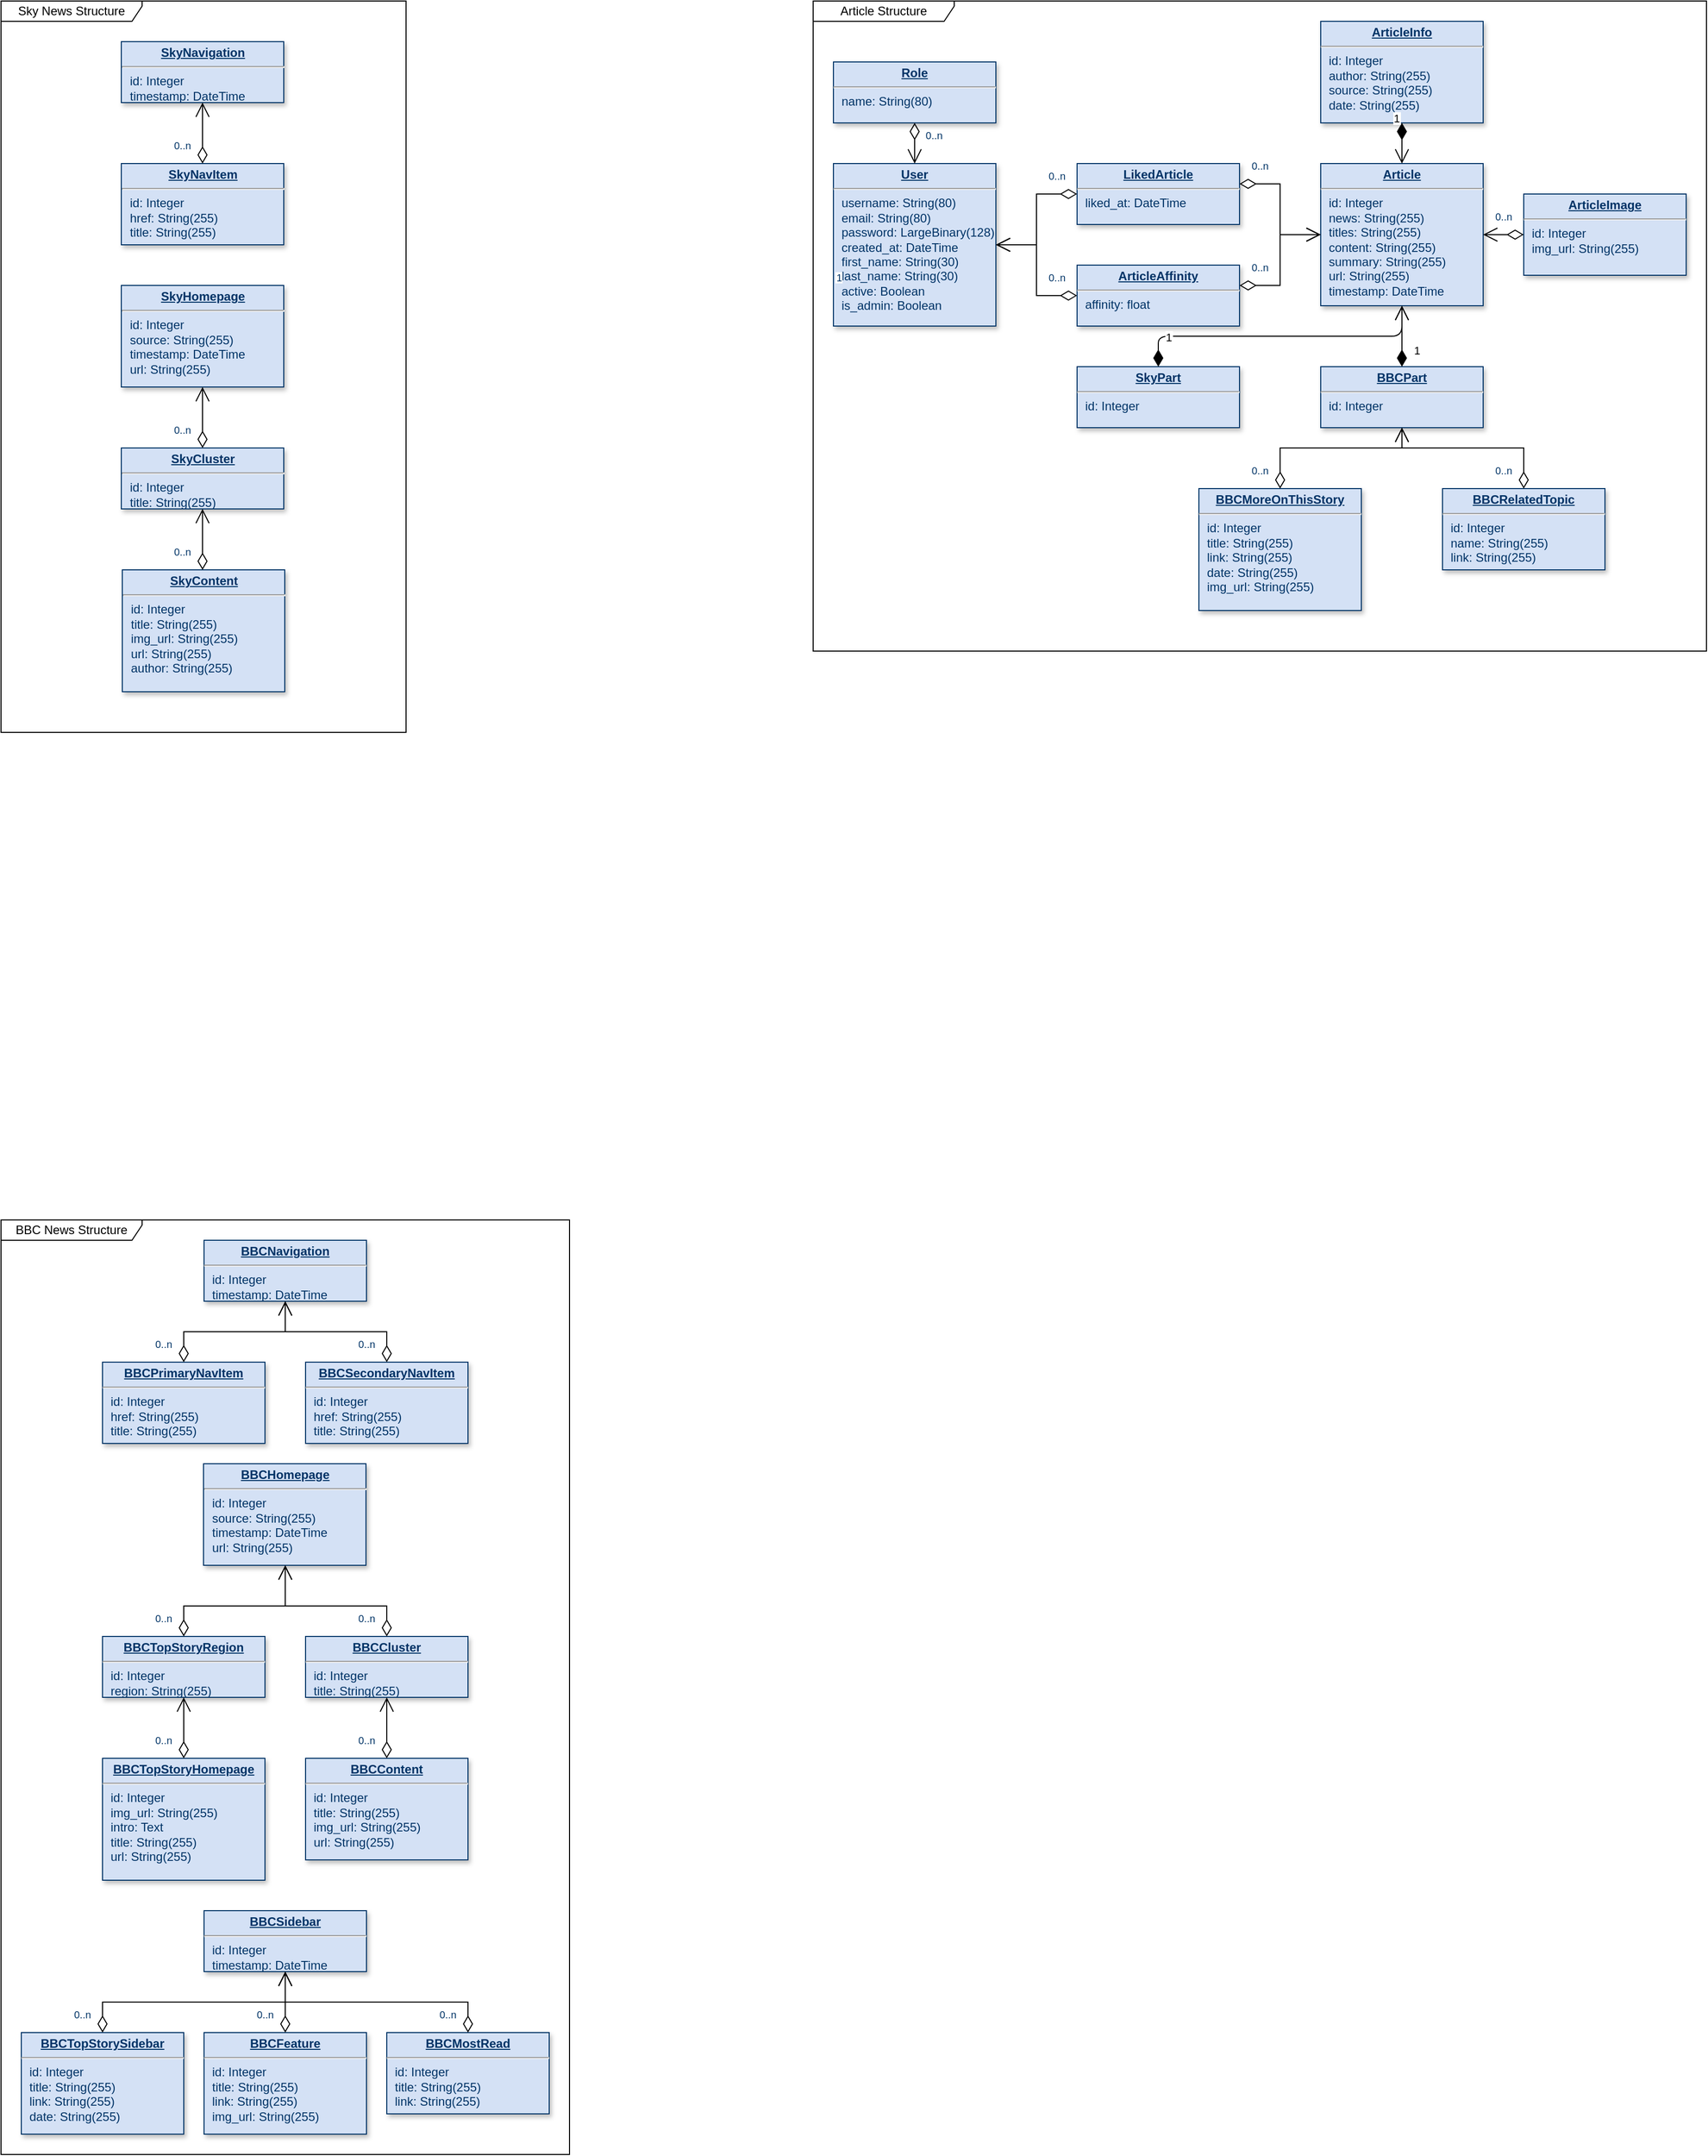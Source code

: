<mxfile version="24.1.0" type="device">
  <diagram name="Page-1" id="efa7a0a1-bf9b-a30e-e6df-94a7791c09e9">
    <mxGraphModel dx="2584" dy="-942" grid="1" gridSize="10" guides="1" tooltips="1" connect="1" arrows="1" fold="1" page="1" pageScale="1" pageWidth="826" pageHeight="1169" background="none" math="0" shadow="0">
      <root>
        <mxCell id="0" />
        <mxCell id="1" parent="0" />
        <mxCell id="22" value="&lt;p style=&quot;margin: 0px; margin-top: 4px; text-align: center; text-decoration: underline;&quot;&gt;&lt;strong&gt;User&lt;/strong&gt;&lt;/p&gt;&lt;hr&gt;&lt;p style=&quot;margin: 0px; margin-left: 8px;&quot;&gt;username: String(80)&lt;/p&gt;&lt;p style=&quot;margin: 0px; margin-left: 8px;&quot;&gt;email: String(80)&lt;/p&gt;&lt;p style=&quot;margin: 0px; margin-left: 8px;&quot;&gt;password: LargeBinary(128)&lt;/p&gt;&lt;p style=&quot;margin: 0px; margin-left: 8px;&quot;&gt;created_at: DateTime&lt;/p&gt;&lt;p style=&quot;margin: 0px; margin-left: 8px;&quot;&gt;first_name: String(30)&lt;/p&gt;&lt;p style=&quot;margin: 0px; margin-left: 8px;&quot;&gt;last_name: String(30)&lt;/p&gt;&lt;p style=&quot;margin: 0px; margin-left: 8px;&quot;&gt;active: Boolean&lt;/p&gt;&lt;p style=&quot;margin: 0px; margin-left: 8px;&quot;&gt;is_admin: Boolean&lt;/p&gt;&lt;p style=&quot;margin: 0px; margin-left: 8px;&quot;&gt;&lt;br&gt;&lt;/p&gt;" style="verticalAlign=top;align=left;overflow=fill;fontSize=12;fontFamily=Helvetica;html=1;strokeColor=#003366;shadow=1;fillColor=#D4E1F5;fontColor=#003366" parent="1" vertex="1">
          <mxGeometry x="-780" y="2560" width="160" height="160" as="geometry" />
        </mxCell>
        <mxCell id="23" value="&lt;p style=&quot;margin: 0px; margin-top: 4px; text-align: center; text-decoration: underline;&quot;&gt;&lt;strong&gt;Role&lt;/strong&gt;&lt;/p&gt;&lt;hr&gt;&lt;p style=&quot;margin: 0px; margin-left: 8px;&quot;&gt;name: String(80)&lt;/p&gt;" style="verticalAlign=top;align=left;overflow=fill;fontSize=12;fontFamily=Helvetica;html=1;strokeColor=#003366;shadow=1;fillColor=#D4E1F5;fontColor=#003366" parent="1" vertex="1">
          <mxGeometry x="-780" y="2460" width="160" height="60" as="geometry" />
        </mxCell>
        <mxCell id="28" value="&lt;p style=&quot;margin: 0px; margin-top: 4px; text-align: center; text-decoration: underline;&quot;&gt;&lt;strong&gt;Article&lt;/strong&gt;&lt;/p&gt;&lt;hr&gt;&lt;p style=&quot;margin: 0px; margin-left: 8px;&quot;&gt;id: Integer&lt;/p&gt;&lt;p style=&quot;margin: 0px; margin-left: 8px;&quot;&gt;news: String(255)&lt;/p&gt;&lt;p style=&quot;margin: 0px; margin-left: 8px;&quot;&gt;titles: String(255)&lt;br&gt;&lt;/p&gt;&lt;p style=&quot;margin: 0px; margin-left: 8px;&quot;&gt;content: String(255)&lt;br&gt;&lt;/p&gt;&lt;p style=&quot;margin: 0px; margin-left: 8px;&quot;&gt;summary: String(255)&lt;br&gt;&lt;/p&gt;&lt;p style=&quot;margin: 0px; margin-left: 8px;&quot;&gt;url: String(255)&lt;br&gt;&lt;/p&gt;&lt;p style=&quot;margin: 0px; margin-left: 8px;&quot;&gt;timestamp: DateTime&lt;/p&gt;" style="verticalAlign=top;align=left;overflow=fill;fontSize=12;fontFamily=Helvetica;html=1;strokeColor=#003366;shadow=1;fillColor=#D4E1F5;fontColor=#003366" parent="1" vertex="1">
          <mxGeometry x="-300" y="2560" width="160" height="140" as="geometry" />
        </mxCell>
        <mxCell id="31" value="&lt;p style=&quot;margin: 0px; margin-top: 4px; text-align: center; text-decoration: underline;&quot;&gt;&lt;strong&gt;BBCPart&lt;/strong&gt;&lt;/p&gt;&lt;hr&gt;&lt;p style=&quot;margin: 0px; margin-left: 8px;&quot;&gt;id: Integer&lt;/p&gt;" style="verticalAlign=top;align=left;overflow=fill;fontSize=12;fontFamily=Helvetica;html=1;strokeColor=#003366;shadow=1;fillColor=#D4E1F5;fontColor=#003366" parent="1" vertex="1">
          <mxGeometry x="-300" y="2760" width="160" height="60" as="geometry" />
        </mxCell>
        <mxCell id="32" value="&lt;p style=&quot;margin: 0px; margin-top: 4px; text-align: center; text-decoration: underline;&quot;&gt;&lt;strong&gt;ArticleAffinity&lt;/strong&gt;&lt;/p&gt;&lt;hr&gt;&lt;p style=&quot;margin: 0px; margin-left: 8px;&quot;&gt;affinity: float&lt;/p&gt;" style="verticalAlign=top;align=left;overflow=fill;fontSize=12;fontFamily=Helvetica;html=1;strokeColor=#003366;shadow=1;fillColor=#D4E1F5;fontColor=#003366" parent="1" vertex="1">
          <mxGeometry x="-540" y="2660" width="160" height="60" as="geometry" />
        </mxCell>
        <mxCell id="33" value="&lt;p style=&quot;margin: 0px; margin-top: 4px; text-align: center; text-decoration: underline;&quot;&gt;&lt;strong&gt;LikedArticle&lt;/strong&gt;&lt;/p&gt;&lt;hr&gt;&lt;p style=&quot;margin: 0px; margin-left: 8px;&quot;&gt;liked_at: DateTime&lt;/p&gt;" style="verticalAlign=top;align=left;overflow=fill;fontSize=12;fontFamily=Helvetica;html=1;strokeColor=#003366;shadow=1;fillColor=#D4E1F5;fontColor=#003366" parent="1" vertex="1">
          <mxGeometry x="-540" y="2560" width="160" height="60" as="geometry" />
        </mxCell>
        <mxCell id="34" value="&lt;p style=&quot;margin: 0px ; margin-top: 4px ; text-align: center ; text-decoration: underline&quot;&gt;&lt;strong&gt;ArticleInfo&lt;/strong&gt;&lt;/p&gt;&lt;hr&gt;&lt;p style=&quot;margin: 0px ; margin-left: 8px&quot;&gt;id: Integer&lt;/p&gt;&lt;p style=&quot;margin: 0px ; margin-left: 8px&quot;&gt;author: String(255)&lt;/p&gt;&lt;p style=&quot;margin: 0px ; margin-left: 8px&quot;&gt;source: String(255)&lt;br&gt;&lt;/p&gt;&lt;p style=&quot;margin: 0px ; margin-left: 8px&quot;&gt;date: String(255)&lt;br&gt;&lt;/p&gt;&lt;p style=&quot;margin: 0px ; margin-left: 8px&quot;&gt;&lt;br&gt;&lt;/p&gt;" style="verticalAlign=top;align=left;overflow=fill;fontSize=12;fontFamily=Helvetica;html=1;strokeColor=#003366;shadow=1;fillColor=#D4E1F5;fontColor=#003366" parent="1" vertex="1">
          <mxGeometry x="-300" y="2420" width="160" height="100" as="geometry" />
        </mxCell>
        <mxCell id="45" value="" style="endArrow=open;endSize=12;startArrow=diamondThin;startSize=14;startFill=0;edgeStyle=orthogonalEdgeStyle;rounded=0" parent="1" source="23" target="22" edge="1">
          <mxGeometry x="519.36" y="180" as="geometry">
            <mxPoint x="-860.64" y="2490" as="sourcePoint" />
            <mxPoint x="-700.64" y="2490" as="targetPoint" />
          </mxGeometry>
        </mxCell>
        <mxCell id="46" value="0..n" style="resizable=0;align=left;verticalAlign=top;labelBackgroundColor=#ffffff;fontSize=10;strokeColor=#003366;shadow=1;fillColor=#D4E1F5;fontColor=#003366" parent="45" connectable="0" vertex="1">
          <mxGeometry x="-1" relative="1" as="geometry">
            <mxPoint x="8.92" as="offset" />
          </mxGeometry>
        </mxCell>
        <mxCell id="iOJ_8KC82Xxwbv8JzALB-114" value="&lt;p style=&quot;margin: 0px; margin-top: 4px; text-align: center; text-decoration: underline;&quot;&gt;&lt;strong&gt;BBCMoreOnThisStory&lt;/strong&gt;&lt;/p&gt;&lt;hr&gt;&lt;p style=&quot;margin: 0px; margin-left: 8px;&quot;&gt;id: Integer&lt;/p&gt;&lt;p style=&quot;margin: 0px; margin-left: 8px;&quot;&gt;title: String(255)&lt;/p&gt;&lt;p style=&quot;margin: 0px; margin-left: 8px;&quot;&gt;link: String(255)&lt;br&gt;&lt;/p&gt;&lt;p style=&quot;margin: 0px; margin-left: 8px;&quot;&gt;date: String(255)&lt;br&gt;&lt;/p&gt;&lt;p style=&quot;margin: 0px; margin-left: 8px;&quot;&gt;img_url: String(255)&lt;br&gt;&lt;/p&gt;" style="verticalAlign=top;align=left;overflow=fill;fontSize=12;fontFamily=Helvetica;html=1;strokeColor=#003366;shadow=1;fillColor=#D4E1F5;fontColor=#003366" vertex="1" parent="1">
          <mxGeometry x="-420" y="2880" width="160" height="120" as="geometry" />
        </mxCell>
        <mxCell id="iOJ_8KC82Xxwbv8JzALB-115" value="&lt;p style=&quot;margin: 0px; margin-top: 4px; text-align: center; text-decoration: underline;&quot;&gt;&lt;strong&gt;BBCRelatedTopic&lt;/strong&gt;&lt;/p&gt;&lt;hr&gt;&lt;p style=&quot;margin: 0px; margin-left: 8px;&quot;&gt;id: Integer&lt;/p&gt;&lt;p style=&quot;margin: 0px; margin-left: 8px;&quot;&gt;name: String(255)&lt;/p&gt;&lt;p style=&quot;margin: 0px; margin-left: 8px;&quot;&gt;link: String(255)&lt;/p&gt;" style="verticalAlign=top;align=left;overflow=fill;fontSize=12;fontFamily=Helvetica;html=1;strokeColor=#003366;shadow=1;fillColor=#D4E1F5;fontColor=#003366" vertex="1" parent="1">
          <mxGeometry x="-180" y="2880" width="160" height="80" as="geometry" />
        </mxCell>
        <mxCell id="iOJ_8KC82Xxwbv8JzALB-116" value="&lt;p style=&quot;margin: 0px; margin-top: 4px; text-align: center; text-decoration: underline;&quot;&gt;&lt;strong&gt;SkyPart&lt;/strong&gt;&lt;/p&gt;&lt;hr&gt;&lt;p style=&quot;margin: 0px; margin-left: 8px;&quot;&gt;id: Integer&lt;/p&gt;" style="verticalAlign=top;align=left;overflow=fill;fontSize=12;fontFamily=Helvetica;html=1;strokeColor=#003366;shadow=1;fillColor=#D4E1F5;fontColor=#003366" vertex="1" parent="1">
          <mxGeometry x="-540" y="2760" width="160" height="60" as="geometry" />
        </mxCell>
        <mxCell id="iOJ_8KC82Xxwbv8JzALB-117" value="&lt;p style=&quot;margin: 0px; margin-top: 4px; text-align: center; text-decoration: underline;&quot;&gt;&lt;strong&gt;BBCSidebar&lt;/strong&gt;&lt;/p&gt;&lt;hr&gt;&lt;p style=&quot;margin: 0px; margin-left: 8px;&quot;&gt;id: Integer&lt;/p&gt;&lt;p style=&quot;margin: 0px; margin-left: 8px;&quot;&gt;timestamp: DateTime&lt;/p&gt;" style="verticalAlign=top;align=left;overflow=fill;fontSize=12;fontFamily=Helvetica;html=1;strokeColor=#003366;shadow=1;fillColor=#D4E1F5;fontColor=#003366" vertex="1" parent="1">
          <mxGeometry x="-1400" y="4280" width="160" height="60" as="geometry" />
        </mxCell>
        <mxCell id="iOJ_8KC82Xxwbv8JzALB-119" value="&lt;p style=&quot;margin: 0px; margin-top: 4px; text-align: center; text-decoration: underline;&quot;&gt;&lt;strong&gt;BBCTopStorySidebar&lt;/strong&gt;&lt;br&gt;&lt;/p&gt;&lt;hr&gt;&lt;p style=&quot;margin: 0px; margin-left: 8px;&quot;&gt;id: Integer&lt;/p&gt;&lt;p style=&quot;margin: 0px; margin-left: 8px;&quot;&gt;title: String(255)&lt;/p&gt;&lt;p style=&quot;margin: 0px; margin-left: 8px;&quot;&gt;link: String(255)&lt;br&gt;&lt;/p&gt;&lt;p style=&quot;margin: 0px; margin-left: 8px;&quot;&gt;date: String(255)&lt;/p&gt;" style="verticalAlign=top;align=left;overflow=fill;fontSize=12;fontFamily=Helvetica;html=1;strokeColor=#003366;shadow=1;fillColor=#D4E1F5;fontColor=#003366" vertex="1" parent="1">
          <mxGeometry x="-1580" y="4400" width="160" height="100" as="geometry" />
        </mxCell>
        <mxCell id="iOJ_8KC82Xxwbv8JzALB-120" value="&lt;p style=&quot;margin: 0px; margin-top: 4px; text-align: center; text-decoration: underline;&quot;&gt;&lt;strong&gt;BBCFeature&lt;/strong&gt;&lt;br&gt;&lt;/p&gt;&lt;hr&gt;&lt;p style=&quot;margin: 0px; margin-left: 8px;&quot;&gt;id: Integer&lt;/p&gt;&lt;p style=&quot;margin: 0px; margin-left: 8px;&quot;&gt;title: String(255)&lt;/p&gt;&lt;p style=&quot;margin: 0px; margin-left: 8px;&quot;&gt;link: String(255)&lt;br&gt;&lt;/p&gt;&lt;p style=&quot;margin: 0px; margin-left: 8px;&quot;&gt;img_url: String(255)&lt;/p&gt;" style="verticalAlign=top;align=left;overflow=fill;fontSize=12;fontFamily=Helvetica;html=1;strokeColor=#003366;shadow=1;fillColor=#D4E1F5;fontColor=#003366" vertex="1" parent="1">
          <mxGeometry x="-1400" y="4400" width="160" height="100" as="geometry" />
        </mxCell>
        <mxCell id="iOJ_8KC82Xxwbv8JzALB-121" value="&lt;p style=&quot;margin: 0px; margin-top: 4px; text-align: center; text-decoration: underline;&quot;&gt;&lt;strong&gt;BBCMostRead&lt;/strong&gt;&lt;br&gt;&lt;/p&gt;&lt;hr&gt;&lt;p style=&quot;margin: 0px; margin-left: 8px;&quot;&gt;id: Integer&lt;/p&gt;&lt;p style=&quot;margin: 0px; margin-left: 8px;&quot;&gt;title: String(255)&lt;/p&gt;&lt;p style=&quot;margin: 0px; margin-left: 8px;&quot;&gt;link: String(255)&lt;/p&gt;" style="verticalAlign=top;align=left;overflow=fill;fontSize=12;fontFamily=Helvetica;html=1;strokeColor=#003366;shadow=1;fillColor=#D4E1F5;fontColor=#003366" vertex="1" parent="1">
          <mxGeometry x="-1220" y="4400" width="160" height="80" as="geometry" />
        </mxCell>
        <mxCell id="iOJ_8KC82Xxwbv8JzALB-122" value="&lt;p style=&quot;margin: 0px; margin-top: 4px; text-align: center; text-decoration: underline;&quot;&gt;&lt;strong&gt;BBCNavigation&lt;/strong&gt;&lt;/p&gt;&lt;hr&gt;&lt;p style=&quot;margin: 0px; margin-left: 8px;&quot;&gt;id: Integer&lt;/p&gt;&lt;p style=&quot;margin: 0px; margin-left: 8px;&quot;&gt;timestamp: DateTime&lt;/p&gt;" style="verticalAlign=top;align=left;overflow=fill;fontSize=12;fontFamily=Helvetica;html=1;strokeColor=#003366;shadow=1;fillColor=#D4E1F5;fontColor=#003366" vertex="1" parent="1">
          <mxGeometry x="-1400" y="3620" width="160" height="60" as="geometry" />
        </mxCell>
        <mxCell id="iOJ_8KC82Xxwbv8JzALB-123" value="&lt;p style=&quot;margin: 0px; margin-top: 4px; text-align: center; text-decoration: underline;&quot;&gt;&lt;strong&gt;BBCPrimaryNavItem&lt;/strong&gt;&lt;/p&gt;&lt;hr&gt;&lt;p style=&quot;margin: 0px; margin-left: 8px;&quot;&gt;id: Integer&lt;/p&gt;&lt;p style=&quot;margin: 0px; margin-left: 8px;&quot;&gt;href: String(255)&lt;/p&gt;&lt;p style=&quot;margin: 0px; margin-left: 8px;&quot;&gt;title: String(255)&lt;br&gt;&lt;/p&gt;" style="verticalAlign=top;align=left;overflow=fill;fontSize=12;fontFamily=Helvetica;html=1;strokeColor=#003366;shadow=1;fillColor=#D4E1F5;fontColor=#003366" vertex="1" parent="1">
          <mxGeometry x="-1500" y="3740" width="160" height="80" as="geometry" />
        </mxCell>
        <mxCell id="iOJ_8KC82Xxwbv8JzALB-125" value="&lt;p style=&quot;margin: 0px; margin-top: 4px; text-align: center; text-decoration: underline;&quot;&gt;&lt;strong&gt;BBCSecondaryNavItem&lt;/strong&gt;&lt;/p&gt;&lt;hr&gt;&lt;p style=&quot;margin: 0px; margin-left: 8px;&quot;&gt;id: Integer&lt;/p&gt;&lt;p style=&quot;margin: 0px; margin-left: 8px;&quot;&gt;href: String(255)&lt;/p&gt;&lt;p style=&quot;margin: 0px; margin-left: 8px;&quot;&gt;title: String(255)&lt;br&gt;&lt;/p&gt;" style="verticalAlign=top;align=left;overflow=fill;fontSize=12;fontFamily=Helvetica;html=1;strokeColor=#003366;shadow=1;fillColor=#D4E1F5;fontColor=#003366" vertex="1" parent="1">
          <mxGeometry x="-1300" y="3740" width="160" height="80" as="geometry" />
        </mxCell>
        <mxCell id="iOJ_8KC82Xxwbv8JzALB-126" value="&lt;p style=&quot;margin: 0px; margin-top: 4px; text-align: center; text-decoration: underline;&quot;&gt;&lt;strong&gt;BBCHomepage&lt;/strong&gt;&lt;/p&gt;&lt;hr&gt;&lt;p style=&quot;margin: 0px; margin-left: 8px;&quot;&gt;id: Integer&lt;/p&gt;&lt;p style=&quot;margin: 0px; margin-left: 8px;&quot;&gt;source: String(255)&lt;/p&gt;&lt;p style=&quot;margin: 0px; margin-left: 8px;&quot;&gt;timestamp: DateTime&lt;/p&gt;&lt;p style=&quot;margin: 0px; margin-left: 8px;&quot;&gt;url:&amp;nbsp;&lt;span style=&quot;background-color: initial;&quot;&gt;String(255)&lt;/span&gt;&lt;/p&gt;" style="verticalAlign=top;align=left;overflow=fill;fontSize=12;fontFamily=Helvetica;html=1;strokeColor=#003366;shadow=1;fillColor=#D4E1F5;fontColor=#003366" vertex="1" parent="1">
          <mxGeometry x="-1400.5" y="3840" width="160" height="100" as="geometry" />
        </mxCell>
        <mxCell id="iOJ_8KC82Xxwbv8JzALB-127" value="&lt;p style=&quot;margin: 0px; margin-top: 4px; text-align: center; text-decoration: underline;&quot;&gt;&lt;strong&gt;BBCTopStoryRegion&lt;/strong&gt;&lt;/p&gt;&lt;hr&gt;&lt;p style=&quot;margin: 0px; margin-left: 8px;&quot;&gt;id: Integer&lt;/p&gt;&lt;p style=&quot;margin: 0px; margin-left: 8px;&quot;&gt;region: String(255)&lt;/p&gt;" style="verticalAlign=top;align=left;overflow=fill;fontSize=12;fontFamily=Helvetica;html=1;strokeColor=#003366;shadow=1;fillColor=#D4E1F5;fontColor=#003366" vertex="1" parent="1">
          <mxGeometry x="-1500" y="4010" width="160" height="60" as="geometry" />
        </mxCell>
        <mxCell id="iOJ_8KC82Xxwbv8JzALB-128" value="&lt;p style=&quot;margin: 0px; margin-top: 4px; text-align: center; text-decoration: underline;&quot;&gt;&lt;strong&gt;BBCTopStoryHomepage&lt;/strong&gt;&lt;/p&gt;&lt;hr&gt;&lt;p style=&quot;margin: 0px; margin-left: 8px;&quot;&gt;id: Integer&lt;/p&gt;&lt;p style=&quot;margin: 0px; margin-left: 8px;&quot;&gt;img_url: String(255)&lt;/p&gt;&lt;p style=&quot;margin: 0px; margin-left: 8px;&quot;&gt;intro: Text&lt;/p&gt;&lt;p style=&quot;margin: 0px; margin-left: 8px;&quot;&gt;title: String(255)&lt;/p&gt;&lt;p style=&quot;margin: 0px; margin-left: 8px;&quot;&gt;url: String(255)&lt;/p&gt;" style="verticalAlign=top;align=left;overflow=fill;fontSize=12;fontFamily=Helvetica;html=1;strokeColor=#003366;shadow=1;fillColor=#D4E1F5;fontColor=#003366" vertex="1" parent="1">
          <mxGeometry x="-1500" y="4130" width="160" height="120" as="geometry" />
        </mxCell>
        <mxCell id="iOJ_8KC82Xxwbv8JzALB-129" value="&lt;p style=&quot;margin: 0px; margin-top: 4px; text-align: center; text-decoration: underline;&quot;&gt;&lt;strong&gt;BBCCluster&lt;/strong&gt;&lt;/p&gt;&lt;hr&gt;&lt;p style=&quot;margin: 0px; margin-left: 8px;&quot;&gt;id: Integer&lt;/p&gt;&lt;p style=&quot;margin: 0px; margin-left: 8px;&quot;&gt;title: String(255)&lt;/p&gt;" style="verticalAlign=top;align=left;overflow=fill;fontSize=12;fontFamily=Helvetica;html=1;strokeColor=#003366;shadow=1;fillColor=#D4E1F5;fontColor=#003366" vertex="1" parent="1">
          <mxGeometry x="-1300" y="4010" width="160" height="60" as="geometry" />
        </mxCell>
        <mxCell id="iOJ_8KC82Xxwbv8JzALB-130" value="&lt;p style=&quot;margin: 0px; margin-top: 4px; text-align: center; text-decoration: underline;&quot;&gt;&lt;strong&gt;BBCContent&lt;/strong&gt;&lt;/p&gt;&lt;hr&gt;&lt;p style=&quot;margin: 0px; margin-left: 8px;&quot;&gt;id: Integer&lt;/p&gt;&lt;p style=&quot;margin: 0px; margin-left: 8px;&quot;&gt;title: String(255)&lt;/p&gt;&lt;p style=&quot;margin: 0px; margin-left: 8px;&quot;&gt;img_url: String(255)&lt;/p&gt;&lt;p style=&quot;margin: 0px; margin-left: 8px;&quot;&gt;url: String(255)&lt;/p&gt;" style="verticalAlign=top;align=left;overflow=fill;fontSize=12;fontFamily=Helvetica;html=1;strokeColor=#003366;shadow=1;fillColor=#D4E1F5;fontColor=#003366" vertex="1" parent="1">
          <mxGeometry x="-1300" y="4130" width="160" height="100" as="geometry" />
        </mxCell>
        <mxCell id="iOJ_8KC82Xxwbv8JzALB-131" value="&lt;p style=&quot;margin: 0px; margin-top: 4px; text-align: center; text-decoration: underline;&quot;&gt;&lt;strong&gt;SkyHomepage&lt;/strong&gt;&lt;/p&gt;&lt;hr&gt;&lt;p style=&quot;margin: 0px; margin-left: 8px;&quot;&gt;id: Integer&lt;/p&gt;&lt;p style=&quot;margin: 0px; margin-left: 8px;&quot;&gt;source: String(255)&lt;/p&gt;&lt;p style=&quot;margin: 0px; margin-left: 8px;&quot;&gt;timestamp: DateTime&lt;/p&gt;&lt;p style=&quot;margin: 0px; margin-left: 8px;&quot;&gt;url:&amp;nbsp;&lt;span style=&quot;background-color: initial;&quot;&gt;String(255)&lt;/span&gt;&lt;/p&gt;" style="verticalAlign=top;align=left;overflow=fill;fontSize=12;fontFamily=Helvetica;html=1;strokeColor=#003366;shadow=1;fillColor=#D4E1F5;fontColor=#003366" vertex="1" parent="1">
          <mxGeometry x="-1481.5" y="2680" width="160" height="100" as="geometry" />
        </mxCell>
        <mxCell id="iOJ_8KC82Xxwbv8JzALB-132" value="&lt;p style=&quot;margin: 0px; margin-top: 4px; text-align: center; text-decoration: underline;&quot;&gt;&lt;strong&gt;SkyCluster&lt;/strong&gt;&lt;/p&gt;&lt;hr&gt;&lt;p style=&quot;margin: 0px; margin-left: 8px;&quot;&gt;id: Integer&lt;/p&gt;&lt;p style=&quot;margin: 0px; margin-left: 8px;&quot;&gt;title: String(255)&lt;/p&gt;" style="verticalAlign=top;align=left;overflow=fill;fontSize=12;fontFamily=Helvetica;html=1;strokeColor=#003366;shadow=1;fillColor=#D4E1F5;fontColor=#003366" vertex="1" parent="1">
          <mxGeometry x="-1481.5" y="2840" width="160" height="60" as="geometry" />
        </mxCell>
        <mxCell id="iOJ_8KC82Xxwbv8JzALB-133" value="&lt;p style=&quot;margin: 0px; margin-top: 4px; text-align: center; text-decoration: underline;&quot;&gt;&lt;strong&gt;SkyContent&lt;/strong&gt;&lt;/p&gt;&lt;hr&gt;&lt;p style=&quot;margin: 0px; margin-left: 8px;&quot;&gt;id: Integer&lt;/p&gt;&lt;p style=&quot;margin: 0px; margin-left: 8px;&quot;&gt;title: String(255)&lt;/p&gt;&lt;p style=&quot;margin: 0px; margin-left: 8px;&quot;&gt;img_url: String(255)&lt;/p&gt;&lt;p style=&quot;margin: 0px; margin-left: 8px;&quot;&gt;url: String(255)&lt;/p&gt;&lt;p style=&quot;margin: 0px; margin-left: 8px;&quot;&gt;author: String(255)&lt;/p&gt;" style="verticalAlign=top;align=left;overflow=fill;fontSize=12;fontFamily=Helvetica;html=1;strokeColor=#003366;shadow=1;fillColor=#D4E1F5;fontColor=#003366" vertex="1" parent="1">
          <mxGeometry x="-1480.5" y="2960" width="160" height="120" as="geometry" />
        </mxCell>
        <mxCell id="iOJ_8KC82Xxwbv8JzALB-134" value="&lt;p style=&quot;margin: 0px; margin-top: 4px; text-align: center; text-decoration: underline;&quot;&gt;&lt;strong&gt;SkyNavigation&lt;/strong&gt;&lt;/p&gt;&lt;hr&gt;&lt;p style=&quot;margin: 0px; margin-left: 8px;&quot;&gt;id: Integer&lt;/p&gt;&lt;p style=&quot;margin: 0px; margin-left: 8px;&quot;&gt;timestamp: DateTime&lt;/p&gt;" style="verticalAlign=top;align=left;overflow=fill;fontSize=12;fontFamily=Helvetica;html=1;strokeColor=#003366;shadow=1;fillColor=#D4E1F5;fontColor=#003366" vertex="1" parent="1">
          <mxGeometry x="-1481.5" y="2440" width="160" height="60" as="geometry" />
        </mxCell>
        <mxCell id="iOJ_8KC82Xxwbv8JzALB-135" value="&lt;p style=&quot;margin: 0px; margin-top: 4px; text-align: center; text-decoration: underline;&quot;&gt;&lt;strong&gt;SkyNavItem&lt;/strong&gt;&lt;/p&gt;&lt;hr&gt;&lt;p style=&quot;margin: 0px; margin-left: 8px;&quot;&gt;id: Integer&lt;/p&gt;&lt;p style=&quot;margin: 0px; margin-left: 8px;&quot;&gt;href: String(255)&lt;/p&gt;&lt;p style=&quot;margin: 0px; margin-left: 8px;&quot;&gt;title: String(255)&lt;br&gt;&lt;/p&gt;" style="verticalAlign=top;align=left;overflow=fill;fontSize=12;fontFamily=Helvetica;html=1;strokeColor=#003366;shadow=1;fillColor=#D4E1F5;fontColor=#003366" vertex="1" parent="1">
          <mxGeometry x="-1481.5" y="2560" width="160" height="80" as="geometry" />
        </mxCell>
        <mxCell id="iOJ_8KC82Xxwbv8JzALB-137" value="" style="endArrow=open;endSize=12;startArrow=diamondThin;startSize=14;startFill=0;edgeStyle=orthogonalEdgeStyle;rounded=0" edge="1" parent="1" source="33" target="22">
          <mxGeometry x="519.36" y="180" as="geometry">
            <mxPoint x="-690" y="2500" as="sourcePoint" />
            <mxPoint x="-690" y="2560" as="targetPoint" />
          </mxGeometry>
        </mxCell>
        <mxCell id="iOJ_8KC82Xxwbv8JzALB-138" value="0..n" style="resizable=0;align=left;verticalAlign=top;labelBackgroundColor=#ffffff;fontSize=10;strokeColor=#003366;shadow=1;fillColor=#D4E1F5;fontColor=#003366" connectable="0" vertex="1" parent="iOJ_8KC82Xxwbv8JzALB-137">
          <mxGeometry x="-1" relative="1" as="geometry">
            <mxPoint x="-30" y="-30" as="offset" />
          </mxGeometry>
        </mxCell>
        <mxCell id="iOJ_8KC82Xxwbv8JzALB-140" value="" style="endArrow=open;endSize=12;startArrow=diamondThin;startSize=14;startFill=0;edgeStyle=orthogonalEdgeStyle;rounded=0" edge="1" parent="1" source="32" target="22">
          <mxGeometry x="519.36" y="180" as="geometry">
            <mxPoint x="-470" y="2640" as="sourcePoint" />
            <mxPoint x="-610" y="2640" as="targetPoint" />
          </mxGeometry>
        </mxCell>
        <mxCell id="iOJ_8KC82Xxwbv8JzALB-141" value="0..n" style="resizable=0;align=left;verticalAlign=top;labelBackgroundColor=#ffffff;fontSize=10;strokeColor=#003366;shadow=1;fillColor=#D4E1F5;fontColor=#003366" connectable="0" vertex="1" parent="iOJ_8KC82Xxwbv8JzALB-140">
          <mxGeometry x="-1" relative="1" as="geometry">
            <mxPoint x="-30" y="-30" as="offset" />
          </mxGeometry>
        </mxCell>
        <mxCell id="iOJ_8KC82Xxwbv8JzALB-146" value="1" style="endArrow=open;endSize=12;startArrow=diamondThin;startSize=14;startFill=1;edgeStyle=orthogonalEdgeStyle;align=left;verticalAlign=bottom;" edge="1" parent="1" source="34" target="28">
          <mxGeometry x="-0.765" y="-10" relative="1" as="geometry">
            <mxPoint x="-230" y="2720" as="sourcePoint" />
            <mxPoint x="-120" y="2720" as="targetPoint" />
            <mxPoint as="offset" />
          </mxGeometry>
        </mxCell>
        <mxCell id="iOJ_8KC82Xxwbv8JzALB-147" value="&lt;p style=&quot;margin: 0px; margin-top: 4px; text-align: center; text-decoration: underline;&quot;&gt;&lt;strong&gt;ArticleImage&lt;/strong&gt;&lt;/p&gt;&lt;hr&gt;&lt;p style=&quot;margin: 0px; margin-left: 8px;&quot;&gt;id: Integer&lt;/p&gt;&lt;p style=&quot;margin: 0px; margin-left: 8px;&quot;&gt;img_url: String(255)&lt;/p&gt;&lt;p style=&quot;margin: 0px; margin-left: 8px;&quot;&gt;&lt;br&gt;&lt;/p&gt;" style="verticalAlign=top;align=left;overflow=fill;fontSize=12;fontFamily=Helvetica;html=1;strokeColor=#003366;shadow=1;fillColor=#D4E1F5;fontColor=#003366" vertex="1" parent="1">
          <mxGeometry x="-100" y="2590" width="160" height="80" as="geometry" />
        </mxCell>
        <mxCell id="iOJ_8KC82Xxwbv8JzALB-148" value="" style="endArrow=open;endSize=12;startArrow=diamondThin;startSize=14;startFill=0;edgeStyle=orthogonalEdgeStyle;rounded=0" edge="1" parent="1" source="iOJ_8KC82Xxwbv8JzALB-147" target="28">
          <mxGeometry x="519.36" y="180" as="geometry">
            <mxPoint x="-530" y="2690" as="sourcePoint" />
            <mxPoint x="-610" y="2640" as="targetPoint" />
          </mxGeometry>
        </mxCell>
        <mxCell id="iOJ_8KC82Xxwbv8JzALB-149" value="0..n" style="resizable=0;align=left;verticalAlign=top;labelBackgroundColor=#ffffff;fontSize=10;strokeColor=#003366;shadow=1;fillColor=#D4E1F5;fontColor=#003366" connectable="0" vertex="1" parent="iOJ_8KC82Xxwbv8JzALB-148">
          <mxGeometry x="-1" relative="1" as="geometry">
            <mxPoint x="-30" y="-30" as="offset" />
          </mxGeometry>
        </mxCell>
        <mxCell id="iOJ_8KC82Xxwbv8JzALB-151" value="" style="endArrow=open;endSize=12;startArrow=diamondThin;startSize=14;startFill=0;edgeStyle=orthogonalEdgeStyle;rounded=0" edge="1" parent="1" source="33" target="28">
          <mxGeometry x="519.36" y="180" as="geometry">
            <mxPoint x="-530" y="2590" as="sourcePoint" />
            <mxPoint x="-610" y="2640" as="targetPoint" />
            <Array as="points">
              <mxPoint x="-340" y="2580" />
              <mxPoint x="-340" y="2630" />
            </Array>
          </mxGeometry>
        </mxCell>
        <mxCell id="iOJ_8KC82Xxwbv8JzALB-152" value="0..n" style="resizable=0;align=left;verticalAlign=top;labelBackgroundColor=#ffffff;fontSize=10;strokeColor=#003366;shadow=1;fillColor=#D4E1F5;fontColor=#003366" connectable="0" vertex="1" parent="iOJ_8KC82Xxwbv8JzALB-151">
          <mxGeometry x="-1" relative="1" as="geometry">
            <mxPoint x="10" y="-30" as="offset" />
          </mxGeometry>
        </mxCell>
        <mxCell id="iOJ_8KC82Xxwbv8JzALB-154" value="" style="endArrow=open;endSize=12;startArrow=diamondThin;startSize=14;startFill=0;edgeStyle=orthogonalEdgeStyle;rounded=0" edge="1" parent="1" source="32" target="28">
          <mxGeometry x="519.36" y="180" as="geometry">
            <mxPoint x="-370" y="2590" as="sourcePoint" />
            <mxPoint x="-250" y="2648" as="targetPoint" />
            <Array as="points">
              <mxPoint x="-340" y="2680" />
              <mxPoint x="-340" y="2630" />
            </Array>
          </mxGeometry>
        </mxCell>
        <mxCell id="iOJ_8KC82Xxwbv8JzALB-155" value="0..n" style="resizable=0;align=left;verticalAlign=top;labelBackgroundColor=#ffffff;fontSize=10;strokeColor=#003366;shadow=1;fillColor=#D4E1F5;fontColor=#003366" connectable="0" vertex="1" parent="iOJ_8KC82Xxwbv8JzALB-154">
          <mxGeometry x="-1" relative="1" as="geometry">
            <mxPoint x="10" y="-30" as="offset" />
          </mxGeometry>
        </mxCell>
        <mxCell id="iOJ_8KC82Xxwbv8JzALB-157" value="1" style="endArrow=open;endSize=12;startArrow=diamondThin;startSize=14;startFill=1;edgeStyle=orthogonalEdgeStyle;align=left;verticalAlign=bottom;" edge="1" parent="1" source="31" target="28">
          <mxGeometry x="-0.765" y="-10" relative="1" as="geometry">
            <mxPoint x="-190" y="2500" as="sourcePoint" />
            <mxPoint x="-190" y="2570" as="targetPoint" />
            <mxPoint as="offset" />
          </mxGeometry>
        </mxCell>
        <mxCell id="iOJ_8KC82Xxwbv8JzALB-158" value="1" style="endArrow=open;endSize=12;startArrow=diamondThin;startSize=14;startFill=1;edgeStyle=orthogonalEdgeStyle;align=left;verticalAlign=bottom;" edge="1" parent="1" source="iOJ_8KC82Xxwbv8JzALB-116" target="28">
          <mxGeometry x="-0.765" y="-10" relative="1" as="geometry">
            <mxPoint x="-70" y="2790" as="sourcePoint" />
            <mxPoint x="-190" y="2710" as="targetPoint" />
            <mxPoint as="offset" />
            <Array as="points">
              <mxPoint x="-460" y="2730" />
              <mxPoint x="-220" y="2730" />
            </Array>
          </mxGeometry>
        </mxCell>
        <mxCell id="iOJ_8KC82Xxwbv8JzALB-159" value="" style="endArrow=open;endSize=12;startArrow=diamondThin;startSize=14;startFill=0;edgeStyle=orthogonalEdgeStyle;rounded=0" edge="1" parent="1" source="iOJ_8KC82Xxwbv8JzALB-114" target="31">
          <mxGeometry x="519.36" y="180" as="geometry">
            <mxPoint x="-70" y="2640" as="sourcePoint" />
            <mxPoint x="-110" y="2640" as="targetPoint" />
            <Array as="points">
              <mxPoint x="-220" y="2840" />
              <mxPoint x="-20" y="2840" />
            </Array>
          </mxGeometry>
        </mxCell>
        <mxCell id="iOJ_8KC82Xxwbv8JzALB-160" value="0..n" style="resizable=0;align=left;verticalAlign=top;labelBackgroundColor=#ffffff;fontSize=10;strokeColor=#003366;shadow=1;fillColor=#D4E1F5;fontColor=#003366" connectable="0" vertex="1" parent="iOJ_8KC82Xxwbv8JzALB-159">
          <mxGeometry x="-1" relative="1" as="geometry">
            <mxPoint x="-30" y="-30" as="offset" />
          </mxGeometry>
        </mxCell>
        <mxCell id="iOJ_8KC82Xxwbv8JzALB-161" value="1" style="resizable=0;align=right;verticalAlign=top;labelBackgroundColor=#ffffff;fontSize=10;strokeColor=#003366;shadow=1;fillColor=#D4E1F5;fontColor=#003366" connectable="0" vertex="1" parent="iOJ_8KC82Xxwbv8JzALB-159">
          <mxGeometry x="1" relative="1" as="geometry">
            <mxPoint x="-550" y="-160.0" as="offset" />
          </mxGeometry>
        </mxCell>
        <mxCell id="iOJ_8KC82Xxwbv8JzALB-162" value="" style="endArrow=open;endSize=12;startArrow=diamondThin;startSize=14;startFill=0;edgeStyle=orthogonalEdgeStyle;rounded=0" edge="1" parent="1" source="iOJ_8KC82Xxwbv8JzALB-115" target="31">
          <mxGeometry x="519.36" y="180" as="geometry">
            <mxPoint x="150" y="2820" as="sourcePoint" />
            <mxPoint x="90" y="2790" as="targetPoint" />
            <Array as="points">
              <mxPoint x="-100" y="2840" />
              <mxPoint x="-220" y="2840" />
            </Array>
          </mxGeometry>
        </mxCell>
        <mxCell id="iOJ_8KC82Xxwbv8JzALB-163" value="0..n" style="resizable=0;align=left;verticalAlign=top;labelBackgroundColor=#ffffff;fontSize=10;strokeColor=#003366;shadow=1;fillColor=#D4E1F5;fontColor=#003366" connectable="0" vertex="1" parent="iOJ_8KC82Xxwbv8JzALB-162">
          <mxGeometry x="-1" relative="1" as="geometry">
            <mxPoint x="-30" y="-30" as="offset" />
          </mxGeometry>
        </mxCell>
        <mxCell id="iOJ_8KC82Xxwbv8JzALB-164" value="1" style="resizable=0;align=right;verticalAlign=top;labelBackgroundColor=#ffffff;fontSize=10;strokeColor=#003366;shadow=1;fillColor=#D4E1F5;fontColor=#003366" connectable="0" vertex="1" parent="iOJ_8KC82Xxwbv8JzALB-162">
          <mxGeometry x="1" relative="1" as="geometry">
            <mxPoint x="-550" y="-160.0" as="offset" />
          </mxGeometry>
        </mxCell>
        <mxCell id="iOJ_8KC82Xxwbv8JzALB-165" value="" style="endArrow=open;endSize=12;startArrow=diamondThin;startSize=14;startFill=0;edgeStyle=orthogonalEdgeStyle;rounded=0" edge="1" parent="1" source="iOJ_8KC82Xxwbv8JzALB-119" target="iOJ_8KC82Xxwbv8JzALB-117">
          <mxGeometry x="519.36" y="180" as="geometry">
            <mxPoint x="-1110" y="4100" as="sourcePoint" />
            <mxPoint x="-1190" y="4050" as="targetPoint" />
            <Array as="points">
              <mxPoint x="-1500" y="4370" />
              <mxPoint x="-1320" y="4370" />
            </Array>
          </mxGeometry>
        </mxCell>
        <mxCell id="iOJ_8KC82Xxwbv8JzALB-166" value="0..n" style="resizable=0;align=left;verticalAlign=top;labelBackgroundColor=#ffffff;fontSize=10;strokeColor=#003366;shadow=1;fillColor=#D4E1F5;fontColor=#003366" connectable="0" vertex="1" parent="iOJ_8KC82Xxwbv8JzALB-165">
          <mxGeometry x="-1" relative="1" as="geometry">
            <mxPoint x="-30" y="-30" as="offset" />
          </mxGeometry>
        </mxCell>
        <mxCell id="iOJ_8KC82Xxwbv8JzALB-168" value="" style="endArrow=open;endSize=12;startArrow=diamondThin;startSize=14;startFill=0;edgeStyle=orthogonalEdgeStyle;rounded=0" edge="1" parent="1" source="iOJ_8KC82Xxwbv8JzALB-120" target="iOJ_8KC82Xxwbv8JzALB-117">
          <mxGeometry x="519.36" y="180" as="geometry">
            <mxPoint x="-1510" y="4410" as="sourcePoint" />
            <mxPoint x="-1310" y="4350" as="targetPoint" />
            <Array as="points">
              <mxPoint x="-1320" y="4370" />
              <mxPoint x="-1320" y="4370" />
            </Array>
          </mxGeometry>
        </mxCell>
        <mxCell id="iOJ_8KC82Xxwbv8JzALB-169" value="0..n" style="resizable=0;align=left;verticalAlign=top;labelBackgroundColor=#ffffff;fontSize=10;strokeColor=#003366;shadow=1;fillColor=#D4E1F5;fontColor=#003366" connectable="0" vertex="1" parent="iOJ_8KC82Xxwbv8JzALB-168">
          <mxGeometry x="-1" relative="1" as="geometry">
            <mxPoint x="-30" y="-30" as="offset" />
          </mxGeometry>
        </mxCell>
        <mxCell id="iOJ_8KC82Xxwbv8JzALB-171" value="" style="endArrow=open;endSize=12;startArrow=diamondThin;startSize=14;startFill=0;edgeStyle=orthogonalEdgeStyle;rounded=0" edge="1" parent="1" source="iOJ_8KC82Xxwbv8JzALB-121" target="iOJ_8KC82Xxwbv8JzALB-117">
          <mxGeometry x="519.36" y="180" as="geometry">
            <mxPoint x="-1310" y="4410" as="sourcePoint" />
            <mxPoint x="-1310" y="4350" as="targetPoint" />
            <Array as="points">
              <mxPoint x="-1140" y="4370" />
              <mxPoint x="-1320" y="4370" />
            </Array>
          </mxGeometry>
        </mxCell>
        <mxCell id="iOJ_8KC82Xxwbv8JzALB-172" value="0..n" style="resizable=0;align=left;verticalAlign=top;labelBackgroundColor=#ffffff;fontSize=10;strokeColor=#003366;shadow=1;fillColor=#D4E1F5;fontColor=#003366" connectable="0" vertex="1" parent="iOJ_8KC82Xxwbv8JzALB-171">
          <mxGeometry x="-1" relative="1" as="geometry">
            <mxPoint x="-30" y="-30" as="offset" />
          </mxGeometry>
        </mxCell>
        <mxCell id="iOJ_8KC82Xxwbv8JzALB-174" value="" style="endArrow=open;endSize=12;startArrow=diamondThin;startSize=14;startFill=0;edgeStyle=orthogonalEdgeStyle;rounded=0" edge="1" parent="1" source="iOJ_8KC82Xxwbv8JzALB-127" target="iOJ_8KC82Xxwbv8JzALB-126">
          <mxGeometry x="519.36" y="180" as="geometry">
            <mxPoint x="-1410" y="3660" as="sourcePoint" />
            <mxPoint x="-1210" y="3600" as="targetPoint" />
            <Array as="points">
              <mxPoint x="-1420" y="3980" />
              <mxPoint x="-1320" y="3980" />
            </Array>
          </mxGeometry>
        </mxCell>
        <mxCell id="iOJ_8KC82Xxwbv8JzALB-175" value="0..n" style="resizable=0;align=left;verticalAlign=top;labelBackgroundColor=#ffffff;fontSize=10;strokeColor=#003366;shadow=1;fillColor=#D4E1F5;fontColor=#003366" connectable="0" vertex="1" parent="iOJ_8KC82Xxwbv8JzALB-174">
          <mxGeometry x="-1" relative="1" as="geometry">
            <mxPoint x="-30" y="-30" as="offset" />
          </mxGeometry>
        </mxCell>
        <mxCell id="iOJ_8KC82Xxwbv8JzALB-177" value="" style="endArrow=open;endSize=12;startArrow=diamondThin;startSize=14;startFill=0;edgeStyle=orthogonalEdgeStyle;rounded=0" edge="1" parent="1" source="iOJ_8KC82Xxwbv8JzALB-128" target="iOJ_8KC82Xxwbv8JzALB-127">
          <mxGeometry x="519.36" y="180" as="geometry">
            <mxPoint x="-1400" y="4020" as="sourcePoint" />
            <mxPoint x="-1200" y="3960" as="targetPoint" />
            <Array as="points">
              <mxPoint x="-1420" y="4040" />
            </Array>
          </mxGeometry>
        </mxCell>
        <mxCell id="iOJ_8KC82Xxwbv8JzALB-178" value="0..n" style="resizable=0;align=left;verticalAlign=top;labelBackgroundColor=#ffffff;fontSize=10;strokeColor=#003366;shadow=1;fillColor=#D4E1F5;fontColor=#003366" connectable="0" vertex="1" parent="iOJ_8KC82Xxwbv8JzALB-177">
          <mxGeometry x="-1" relative="1" as="geometry">
            <mxPoint x="-30" y="-30" as="offset" />
          </mxGeometry>
        </mxCell>
        <mxCell id="iOJ_8KC82Xxwbv8JzALB-180" value="" style="endArrow=open;endSize=12;startArrow=diamondThin;startSize=14;startFill=0;edgeStyle=orthogonalEdgeStyle;rounded=0" edge="1" parent="1" source="iOJ_8KC82Xxwbv8JzALB-129" target="iOJ_8KC82Xxwbv8JzALB-126">
          <mxGeometry x="519.36" y="180" as="geometry">
            <mxPoint x="-1509" y="4020" as="sourcePoint" />
            <mxPoint x="-1210" y="3960" as="targetPoint" />
            <Array as="points">
              <mxPoint x="-1220" y="3980" />
              <mxPoint x="-1320" y="3980" />
            </Array>
          </mxGeometry>
        </mxCell>
        <mxCell id="iOJ_8KC82Xxwbv8JzALB-181" value="0..n" style="resizable=0;align=left;verticalAlign=top;labelBackgroundColor=#ffffff;fontSize=10;strokeColor=#003366;shadow=1;fillColor=#D4E1F5;fontColor=#003366" connectable="0" vertex="1" parent="iOJ_8KC82Xxwbv8JzALB-180">
          <mxGeometry x="-1" relative="1" as="geometry">
            <mxPoint x="-30" y="-30" as="offset" />
          </mxGeometry>
        </mxCell>
        <mxCell id="iOJ_8KC82Xxwbv8JzALB-183" value="" style="endArrow=open;endSize=12;startArrow=diamondThin;startSize=14;startFill=0;edgeStyle=orthogonalEdgeStyle;rounded=0" edge="1" parent="1" source="iOJ_8KC82Xxwbv8JzALB-130" target="iOJ_8KC82Xxwbv8JzALB-129">
          <mxGeometry x="519.36" y="180" as="geometry">
            <mxPoint x="-1110" y="4020" as="sourcePoint" />
            <mxPoint x="-1210" y="3960" as="targetPoint" />
            <Array as="points">
              <mxPoint x="-1220" y="4130" />
              <mxPoint x="-1220" y="4130" />
            </Array>
          </mxGeometry>
        </mxCell>
        <mxCell id="iOJ_8KC82Xxwbv8JzALB-184" value="0..n" style="resizable=0;align=left;verticalAlign=top;labelBackgroundColor=#ffffff;fontSize=10;strokeColor=#003366;shadow=1;fillColor=#D4E1F5;fontColor=#003366" connectable="0" vertex="1" parent="iOJ_8KC82Xxwbv8JzALB-183">
          <mxGeometry x="-1" relative="1" as="geometry">
            <mxPoint x="-30" y="-30" as="offset" />
          </mxGeometry>
        </mxCell>
        <mxCell id="iOJ_8KC82Xxwbv8JzALB-186" value="" style="endArrow=open;endSize=12;startArrow=diamondThin;startSize=14;startFill=0;edgeStyle=orthogonalEdgeStyle;rounded=0" edge="1" parent="1" source="iOJ_8KC82Xxwbv8JzALB-133" target="iOJ_8KC82Xxwbv8JzALB-132">
          <mxGeometry x="519.36" y="180" as="geometry">
            <mxPoint x="-1611.5" y="2980" as="sourcePoint" />
            <mxPoint x="-1611.5" y="2920" as="targetPoint" />
            <Array as="points">
              <mxPoint x="-1401.5" y="2940" />
              <mxPoint x="-1401.5" y="2940" />
            </Array>
          </mxGeometry>
        </mxCell>
        <mxCell id="iOJ_8KC82Xxwbv8JzALB-187" value="0..n" style="resizable=0;align=left;verticalAlign=top;labelBackgroundColor=#ffffff;fontSize=10;strokeColor=#003366;shadow=1;fillColor=#D4E1F5;fontColor=#003366" connectable="0" vertex="1" parent="iOJ_8KC82Xxwbv8JzALB-186">
          <mxGeometry x="-1" relative="1" as="geometry">
            <mxPoint x="-30" y="-30" as="offset" />
          </mxGeometry>
        </mxCell>
        <mxCell id="iOJ_8KC82Xxwbv8JzALB-189" value="" style="endArrow=open;endSize=12;startArrow=diamondThin;startSize=14;startFill=0;edgeStyle=orthogonalEdgeStyle;rounded=0" edge="1" parent="1" source="iOJ_8KC82Xxwbv8JzALB-132" target="iOJ_8KC82Xxwbv8JzALB-131">
          <mxGeometry x="519.36" y="180" as="geometry">
            <mxPoint x="-1391.5" y="2980" as="sourcePoint" />
            <mxPoint x="-1391.5" y="2920" as="targetPoint" />
            <Array as="points" />
          </mxGeometry>
        </mxCell>
        <mxCell id="iOJ_8KC82Xxwbv8JzALB-190" value="0..n" style="resizable=0;align=left;verticalAlign=top;labelBackgroundColor=#ffffff;fontSize=10;strokeColor=#003366;shadow=1;fillColor=#D4E1F5;fontColor=#003366" connectable="0" vertex="1" parent="iOJ_8KC82Xxwbv8JzALB-189">
          <mxGeometry x="-1" relative="1" as="geometry">
            <mxPoint x="-30" y="-30" as="offset" />
          </mxGeometry>
        </mxCell>
        <mxCell id="iOJ_8KC82Xxwbv8JzALB-192" value="" style="endArrow=open;endSize=12;startArrow=diamondThin;startSize=14;startFill=0;edgeStyle=orthogonalEdgeStyle;rounded=0" edge="1" parent="1" source="iOJ_8KC82Xxwbv8JzALB-123" target="iOJ_8KC82Xxwbv8JzALB-122">
          <mxGeometry x="519.36" y="180" as="geometry">
            <mxPoint x="-1210" y="3560" as="sourcePoint" />
            <mxPoint x="-1290" y="3510" as="targetPoint" />
          </mxGeometry>
        </mxCell>
        <mxCell id="iOJ_8KC82Xxwbv8JzALB-193" value="0..n" style="resizable=0;align=left;verticalAlign=top;labelBackgroundColor=#ffffff;fontSize=10;strokeColor=#003366;shadow=1;fillColor=#D4E1F5;fontColor=#003366" connectable="0" vertex="1" parent="iOJ_8KC82Xxwbv8JzALB-192">
          <mxGeometry x="-1" relative="1" as="geometry">
            <mxPoint x="-30" y="-30" as="offset" />
          </mxGeometry>
        </mxCell>
        <mxCell id="iOJ_8KC82Xxwbv8JzALB-194" value="" style="endArrow=open;endSize=12;startArrow=diamondThin;startSize=14;startFill=0;edgeStyle=orthogonalEdgeStyle;rounded=0" edge="1" parent="1" source="iOJ_8KC82Xxwbv8JzALB-125" target="iOJ_8KC82Xxwbv8JzALB-122">
          <mxGeometry x="519.36" y="180" as="geometry">
            <mxPoint x="-1210" y="3560" as="sourcePoint" />
            <mxPoint x="-1290" y="3510" as="targetPoint" />
          </mxGeometry>
        </mxCell>
        <mxCell id="iOJ_8KC82Xxwbv8JzALB-195" value="0..n" style="resizable=0;align=left;verticalAlign=top;labelBackgroundColor=#ffffff;fontSize=10;strokeColor=#003366;shadow=1;fillColor=#D4E1F5;fontColor=#003366" connectable="0" vertex="1" parent="iOJ_8KC82Xxwbv8JzALB-194">
          <mxGeometry x="-1" relative="1" as="geometry">
            <mxPoint x="-30" y="-30" as="offset" />
          </mxGeometry>
        </mxCell>
        <mxCell id="iOJ_8KC82Xxwbv8JzALB-196" value="" style="endArrow=open;endSize=12;startArrow=diamondThin;startSize=14;startFill=0;edgeStyle=orthogonalEdgeStyle;rounded=0" edge="1" parent="1" source="iOJ_8KC82Xxwbv8JzALB-135" target="iOJ_8KC82Xxwbv8JzALB-134">
          <mxGeometry x="519.36" y="180" as="geometry">
            <mxPoint x="-1291.5" y="2330" as="sourcePoint" />
            <mxPoint x="-1391.5" y="2270" as="targetPoint" />
          </mxGeometry>
        </mxCell>
        <mxCell id="iOJ_8KC82Xxwbv8JzALB-197" value="0..n" style="resizable=0;align=left;verticalAlign=top;labelBackgroundColor=#ffffff;fontSize=10;strokeColor=#003366;shadow=1;fillColor=#D4E1F5;fontColor=#003366" connectable="0" vertex="1" parent="iOJ_8KC82Xxwbv8JzALB-196">
          <mxGeometry x="-1" relative="1" as="geometry">
            <mxPoint x="-30" y="-30" as="offset" />
          </mxGeometry>
        </mxCell>
        <mxCell id="iOJ_8KC82Xxwbv8JzALB-199" value="Sky News Structure" style="shape=umlFrame;whiteSpace=wrap;html=1;pointerEvents=0;width=139;height=20;" vertex="1" parent="1">
          <mxGeometry x="-1600" y="2400" width="399" height="720" as="geometry" />
        </mxCell>
        <mxCell id="iOJ_8KC82Xxwbv8JzALB-200" value="BBC News Structure" style="shape=umlFrame;whiteSpace=wrap;html=1;pointerEvents=0;width=139;height=20;" vertex="1" parent="1">
          <mxGeometry x="-1600" y="3600" width="560" height="920" as="geometry" />
        </mxCell>
        <mxCell id="iOJ_8KC82Xxwbv8JzALB-201" value="Article Structure" style="shape=umlFrame;whiteSpace=wrap;html=1;pointerEvents=0;width=139;height=20;" vertex="1" parent="1">
          <mxGeometry x="-800" y="2400" width="880" height="640" as="geometry" />
        </mxCell>
      </root>
    </mxGraphModel>
  </diagram>
</mxfile>
